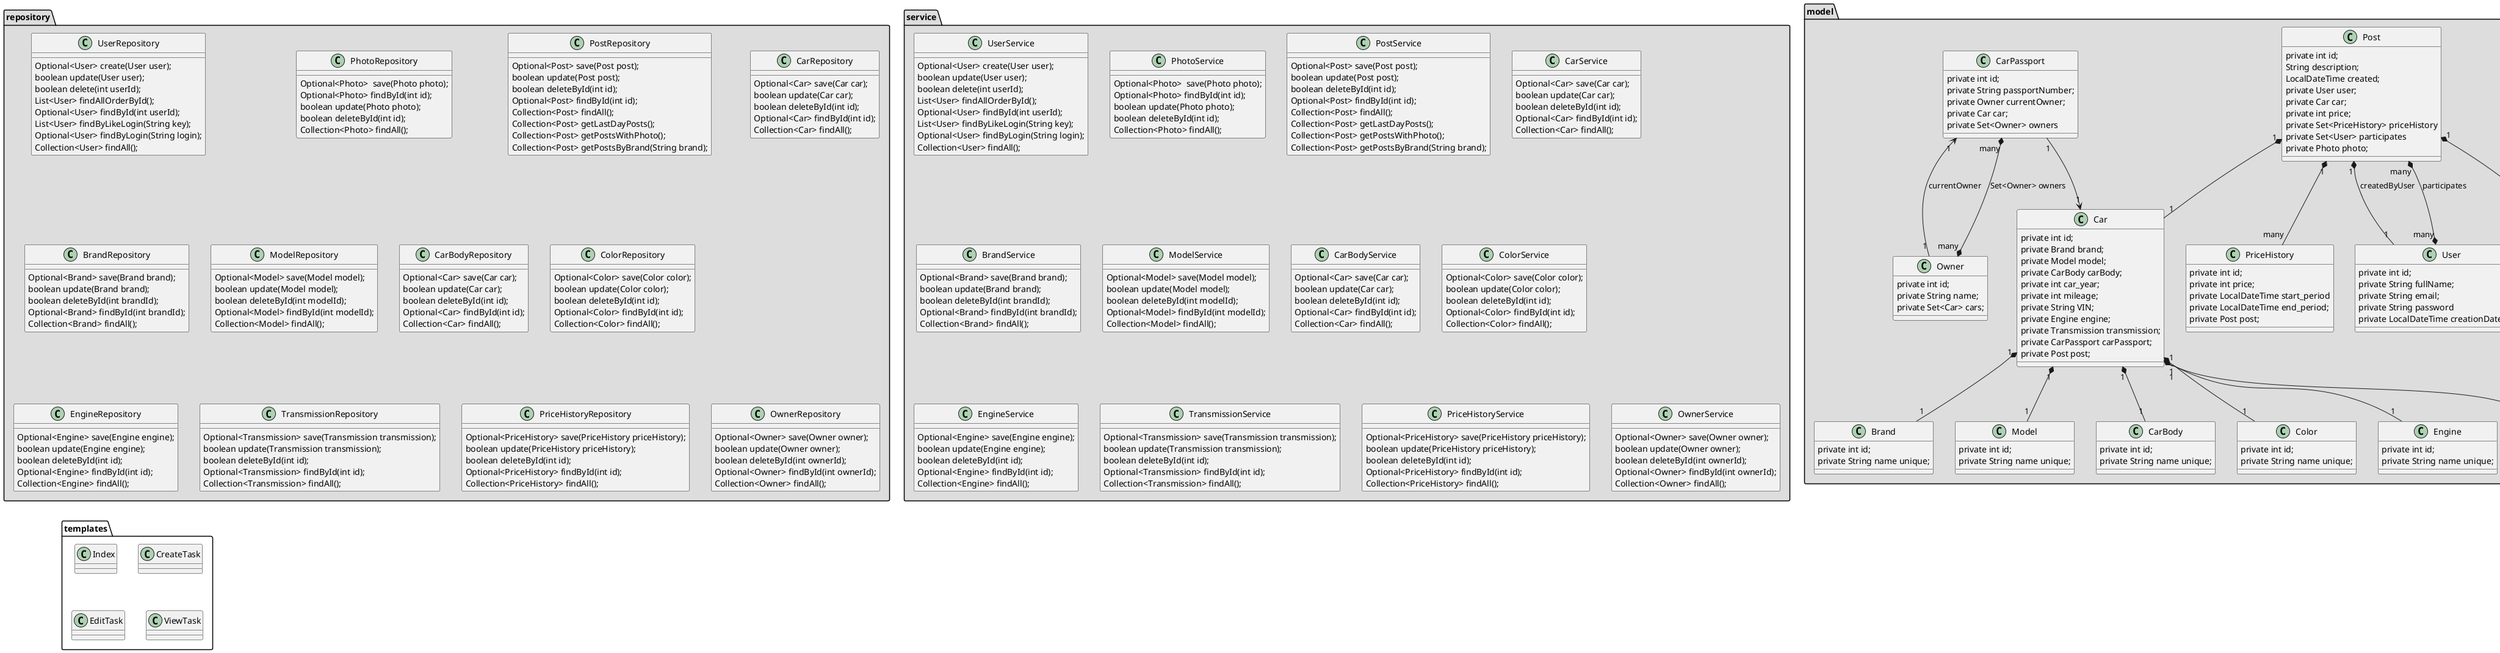 @startuml cinema
package "model" #DDDDDD {

    Class User {
        private int id;
        private String fullName;
        private String email;
        private String password
        private LocalDateTime creationDateTime;
        }

    Class Photo {
     private int id;
     private String name;
     private String path;
            }

    Class Post {
        private int id;
        String description;
        LocalDateTime created;
        private User user;
        private Car car;
        private int price;
        private Set<PriceHistory> priceHistory
        private Set<User> participates
        private Photo photo;
        }

    Class Car {
     private int id;
     private Brand brand;
     private Model model;
     private CarBody carBody;
     private int car_year;
     private int mileage;
     private String VIN;
     private Engine engine;
     private Transmission transmission;
     private CarPassport carPassport;
     private Post post;
     }

     Class CarPassport {
      private int id;
      private String passportNumber;
      private Owner currentOwner;
      private Car car;
      private Set<Owner> owners
      }

    Class Brand {
        private int id;
        private String name unique;
        }

    Class Model {
        private int id;
        private String name unique;
        }

    Class CarBody {
        private int id;
        private String name unique;
        }

    Class Color {
        private int id;
        private String name unique;
        }

    Class Engine {
        private int id;
        private String name unique;
        }

    Class Transmission {
        private int id;
        private String name unique;
        }

    Class PriceHistory {
        private int id;
        private int price;
        private LocalDateTime start_period
        private LocalDateTime end_period;
        private Post post;
        }

    Class Owner {
    private int id;
    private String name;
    private Set<Car> cars;
        }

    Post "1" *-- "1" Car
    Post "1" *-- "many" PriceHistory
    Post "1" *-- "1" Photo
    Post "1" *-- "1" User : createdByUser
    Post "many" *--* "many" User : participates

    Car "1" *-- "1" Brand
    Car "1" *-- "1" Model
    Car "1" *-- "1" Engine
    Car "1" *-- "1" Transmission
    Car "1" *-- "1" CarBody
    CarPassport "1" --> "1" Car
    CarPassport "many" *--* "many" Owner : Set<Owner> owners
    CarPassport "1" <-- "1" Owner  : currentOwner
    Car "1" *-- "1" Color
}

package "dto" #DDDDDD {
    class PhotoDto {
        private int name;
        private byte[] content;
    }
}

package "repository" #DDDDDD {
    class UserRepository {
        Optional<User> create(User user);
        boolean update(User user);
        boolean delete(int userId);
        List<User> findAllOrderById();
        Optional<User> findById(int userId);
        List<User> findByLikeLogin(String key);
        Optional<User> findByLogin(String login);
        Collection<User> findAll();
    }

    class PhotoRepository {
       Optional<Photo>  save(Photo photo);
       Optional<Photo> findById(int id);
       boolean update(Photo photo);
       boolean deleteById(int id);
       Collection<Photo> findAll();
        }

    class PostRepository {
        Optional<Post> save(Post post);
        boolean update(Post post);
        boolean deleteById(int id);
        Optional<Post> findById(int id);
        Collection<Post> findAll();
        Collection<Post> getLastDayPosts();
        Collection<Post> getPostsWithPhoto();
        Collection<Post> getPostsByBrand(String brand);
            }

    class CarRepository {
        Optional<Car> save(Car car);
        boolean update(Car car);
        boolean deleteById(int id);
        Optional<Car> findById(int id);
        Collection<Car> findAll();
            }

    class BrandRepository {
        Optional<Brand> save(Brand brand);
        boolean update(Brand brand);
        boolean deleteById(int brandId);
        Optional<Brand> findById(int brandId);
        Collection<Brand> findAll();
                }

  class ModelRepository {
        Optional<Model> save(Model model);
        boolean update(Model model);
        boolean deleteById(int modelId);
        Optional<Model> findById(int modelId);
        Collection<Model> findAll();
    }

    class CarBodyRepository {
        Optional<Car> save(Car car);
        boolean update(Car car);
        boolean deleteById(int id);
        Optional<Car> findById(int id);
        Collection<Car> findAll();
        }

    class ColorRepository {
        Optional<Color> save(Color color);
        boolean update(Color color);
        boolean deleteById(int id);
        Optional<Color> findById(int id);
        Collection<Color> findAll();
            }

    class EngineRepository {
        Optional<Engine> save(Engine engine);
        boolean update(Engine engine);
        boolean deleteById(int id);
        Optional<Engine> findById(int id);
        Collection<Engine> findAll();
            }

    class TransmissionRepository {
         Optional<Transmission> save(Transmission transmission);
         boolean update(Transmission transmission);
         boolean deleteById(int id);
         Optional<Transmission> findById(int id);
         Collection<Transmission> findAll();
                }

    class PriceHistoryRepository {
           Optional<PriceHistory> save(PriceHistory priceHistory);
           boolean update(PriceHistory priceHistory);
           boolean deleteById(int id);
           Optional<PriceHistory> findById(int id);
           Collection<PriceHistory> findAll();
                }

    class OwnerRepository {
        Optional<Owner> save(Owner owner);
        boolean update(Owner owner);
        boolean deleteById(int ownerId);
        Optional<Owner> findById(int ownerId);
        Collection<Owner> findAll();
                }
}

package "service" #DDDDDD {
    class UserService {
        Optional<User> create(User user);
        boolean update(User user);
        boolean delete(int userId);
        List<User> findAllOrderById();
        Optional<User> findById(int userId);
        List<User> findByLikeLogin(String key);
        Optional<User> findByLogin(String login);
        Collection<User> findAll();
    }

    class PhotoService {
       Optional<Photo>  save(Photo photo);
        Optional<Photo> findById(int id);
        boolean update(Photo photo);
        boolean deleteById(int id);
        Collection<Photo> findAll();
        }

    class PostService {
        Optional<Post> save(Post post);
        boolean update(Post post);
        boolean deleteById(int id);
        Optional<Post> findById(int id);
        Collection<Post> findAll();
        Collection<Post> getLastDayPosts();
        Collection<Post> getPostsWithPhoto();
        Collection<Post> getPostsByBrand(String brand);
            }

    class CarService {
        Optional<Car> save(Car car);
        boolean update(Car car);
        boolean deleteById(int id);
        Optional<Car> findById(int id);
        Collection<Car> findAll();
            }

    class BrandService {
        Optional<Brand> save(Brand brand);
        boolean update(Brand brand);
        boolean deleteById(int brandId);
        Optional<Brand> findById(int brandId);
        Collection<Brand> findAll();
                }

    class ModelService {
        Optional<Model> save(Model model);
        boolean update(Model model);
        boolean deleteById(int modelId);
        Optional<Model> findById(int modelId);
        Collection<Model> findAll();
    }

    class CarBodyService {
        Optional<Car> save(Car car);
        boolean update(Car car);
        boolean deleteById(int id);
        Optional<Car> findById(int id);
        Collection<Car> findAll();
        }

    class ColorService {
            Optional<Color> save(Color color);
            boolean update(Color color);
            boolean deleteById(int id);
            Optional<Color> findById(int id);
            Collection<Color> findAll();
            }

    class EngineService {
        Optional<Engine> save(Engine engine);
        boolean update(Engine engine);
        boolean deleteById(int id);
        Optional<Engine> findById(int id);
        Collection<Engine> findAll();
            }

    class TransmissionService {
            Optional<Transmission> save(Transmission transmission);
            boolean update(Transmission transmission);
            boolean deleteById(int id);
            Optional<Transmission> findById(int id);
            Collection<Transmission> findAll();
                }

    class PriceHistoryService {
           Optional<PriceHistory> save(PriceHistory priceHistory);
           boolean update(PriceHistory priceHistory);
           boolean deleteById(int id);
           Optional<PriceHistory> findById(int id);
           Collection<PriceHistory> findAll();
                }

    class OwnerService {
        Optional<Owner> save(Owner owner);
        boolean update(Owner owner);
        boolean deleteById(int ownerId);
        Optional<Owner> findById(int ownerId);
        Collection<Owner> findAll();
                }
}

package "filter" #DDDDDD {
 Class AuthorizationFilter {
    }

    Class SessionFilter {
    }


}

package "configuration" #DDDDDD {
    Class HibernateConfiguration {
    }
}

package "controller" #DDDDDD {
   Class UserController {
      @GetMapping("/login") public String getLoginPage()
      @PostMapping("/login") public String loginUser(@ModelAttribute User user, Model model, HttpServletRequest request)
      @GetMapping("/logout") public String logout(HttpSession session)
      @GetMapping("/register") public ModelAndView getRegistrationPage()
      @PostMapping("/register") public String register(Model model, @ModelAttribute User user)
   }

   Class PostController {
        @GetMapping getListPost()
        @GetMapping getFilterPost()
        @GetMapping getCreatePost()
        @PostMapping createPost()
        @GetMapping getEditPost()
        @PostMapping updatePost()
        @GetMapping getViewPost()
        @PostMapping markSold()
   }
}

package "templates" {
    Class Index {
    }

    Class CreateTask {
    }

    Class EditTask {
    }

    Class ViewTask {
    }
}
@enduml